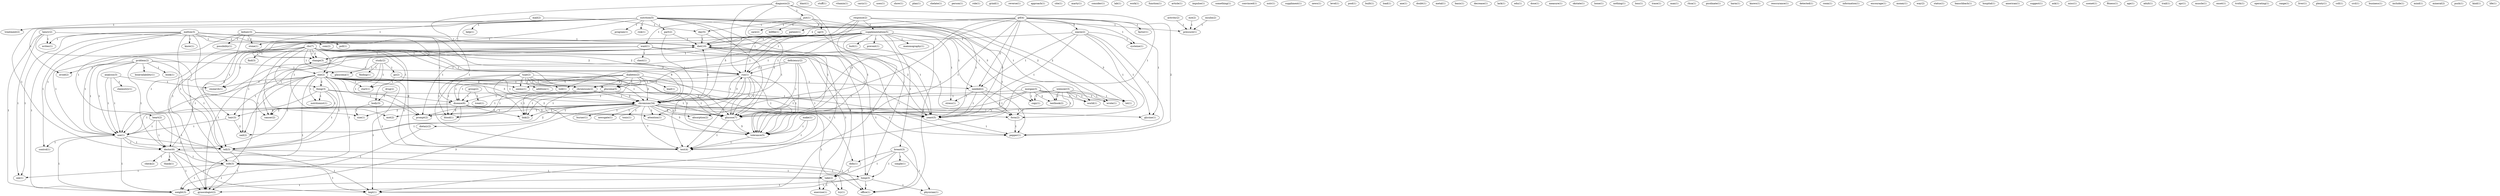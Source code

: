 digraph G {
  nutrition [ label="nutrition(5)" ];
  avoid [ label="avoid(2)" ];
  help [ label="help(1)" ];
  program [ label="program(1)" ];
  risk [ label="risk(1)" ];
  treatment [ label="treatment(2)" ];
  part [ label="part(2)" ];
  change [ label="change(1)" ];
  copy [ label="copy(1)" ];
  doctor [ label="doctor(6)" ];
  glucose [ label="glucose(7)" ];
  change [ label="change(3)" ];
  tolerance [ label="tolerance(5)" ];
  textbook [ label="textbook(2)" ];
  world [ label="world(1)" ];
  wrote [ label="wrote(1)" ];
  lot [ label="lot(1)" ];
  blast [ label="blast(1)" ];
  stuff [ label="stuff(1)" ];
  vitamin [ label="vitamin(1)" ];
  carry [ label="carry(1)" ];
  uses [ label="uses(1)" ];
  problem [ label="problem(2)" ];
  book [ label="book(1)" ];
  use [ label="use(2)" ];
  bioavailability [ label="bioavailability(1)" ];
  one [ label="one(2)" ];
  use [ label="use(1)" ];
  tell [ label="tell(3)" ];
  show [ label="show(1)" ];
  plan [ label="plan(1)" ];
  put [ label="put(1)" ];
  patient [ label="patient(1)" ];
  ug [ label="ug(3)" ];
  care [ label="care(2)" ];
  killfile [ label="killfile(1)" ];
  day [ label="day(5)" ];
  want [ label="want(1)" ];
  yeast [ label="yeast(5)" ];
  chelate [ label="chelate(1)" ];
  study [ label="study(2)" ];
  go [ label="go(2)" ];
  finding [ label="finding(1)" ];
  start [ label="start(1)" ];
  glaucoma [ label="glaucoma(1)" ];
  prompt [ label="prompt(2)" ];
  analysis [ label="analysis(3)" ];
  chemistry [ label="chemistry(1)" ];
  research [ label="research(1)" ];
  diet [ label="diet(10)" ];
  person [ label="person(1)" ];
  role [ label="role(1)" ];
  grind [ label="grind(1)" ];
  reverse [ label="reverse(1)" ];
  approach [ label="approach(1)" ];
  weinsier [ label="weinsier(3)" ];
  chromium [ label="chromium(34)" ];
  cite [ label="cite(1)" ];
  marty [ label="marty(1)" ];
  consider [ label="consider(1)" ];
  response [ label="response(2)" ];
  supplementation [ label="supplementation(5)" ];
  run [ label="run(1)" ];
  pressure [ label="pressure(1)" ];
  run [ label="run(1)" ];
  test [ label="test(4)" ];
  lab [ label="lab(1)" ];
  work [ label="work(1)" ];
  function [ label="function(1)" ];
  article [ label="article(1)" ];
  impulse [ label="impulse(1)" ];
  something [ label="something(1)" ];
  convinced [ label="convinced(1)" ];
  nutr [ label="nutr(1)" ];
  suppliment [ label="suppliment(1)" ];
  kidney [ label="kidney(3)" ];
  stone [ label="stone(1)" ];
  heart [ label="heart(2)" ];
  possibility [ label="possibility(1)" ];
  disease [ label="disease(6)" ];
  cancer [ label="cancer(2)" ];
  news [ label="news(1)" ];
  level [ label="level(1)" ];
  pool [ label="pool(1)" ];
  built [ label="built(1)" ];
  load [ label="load(1)" ];
  axe [ label="axe(1)" ];
  doubt [ label="doubt(1)" ];
  metal [ label="metal(1)" ];
  basis [ label="basis(1)" ];
  butt [ label="butt(1)" ];
  prevent [ label="prevent(1)" ];
  breast [ label="breast(3)" ];
  needed [ label="needed(2)" ];
  told [ label="told(1)" ];
  glucoma [ label="glucoma(5)" ];
  stress [ label="stress(1)" ];
  mammography [ label="mammography(1)" ];
  attention [ label="attention(1)" ];
  wife [ label="wife(3)" ];
  lump [ label="lump(3)" ];
  gynocologist [ label="gynocologist(2)" ];
  kept [ label="kept(1)" ];
  office [ label="office(1)" ];
  mail [ label="mail(2)" ];
  decrease [ label="decrease(1)" ];
  lack [ label="lack(1)" ];
  gtf [ label="gtf(4)" ];
  niacin [ label="niacin(2)" ];
  cysteine [ label="cysteine(1)" ];
  absorption [ label="absorption(2)" ];
  factor [ label="factor(1)" ];
  form [ label="form(2)" ];
  pepper [ label="pepper(1)" ];
  glycine [ label="glycine(1)" ];
  edu [ label="edu(1)" ];
  deficiency [ label="deficiency(2)" ];
  dose [ label="dose(1)" ];
  measure [ label="measure(1)" ];
  okstate [ label="okstate(1)" ];
  loose [ label="loose(1)" ];
  nothing [ label="nothing(1)" ];
  loss [ label="loss(1)" ];
  trace [ label="trace(1)" ];
  man [ label="man(1)" ];
  control [ label="control(1)" ];
  weight [ label="weight(3)" ];
  rhca [ label="rhca(1)" ];
  rbc [ label="rbc(7)" ];
  chromiuum [ label="chromiuum(2)" ];
  hair [ label="hair(3)" ];
  body [ label="body(3)" ];
  thing [ label="thing(3)" ];
  nail [ label="nail(2)" ];
  size [ label="size(1)" ];
  find [ label="find(3)" ];
  melton [ label="melton(3)" ];
  com [ label="com(2)" ];
  poll [ label="poll(1)" ];
  mot [ label="mot(2)" ];
  know [ label="know(1)" ];
  writes [ label="writes(1)" ];
  see [ label="see(1)" ];
  diabetes [ label="diabetes(2)" ];
  lead [ label="lead(1)" ];
  link [ label="link(2)" ];
  seems [ label="seems(1)" ];
  blood [ label="blood(1)" ];
  picolinate [ label="picolinate(1)" ];
  harm [ label="harm(1)" ];
  knows [ label="knows(1)" ];
  morgan [ label="morgan(3)" ];
  reoccurance [ label="reoccurance(1)" ];
  detected [ label="detected(1)" ];
  room [ label="room(1)" ];
  information [ label="information(1)" ];
  didn [ label="didn(1)" ];
  nutritionist [ label="nutritionist(1)" ];
  encourage [ label="encourage(1)" ];
  activity [ label="activity(2)" ];
  drug [ label="drug(2)" ];
  simple [ label="simple(1)" ];
  take [ label="take(2)" ];
  physician [ label="physician(1)" ];
  group [ label="group(2)" ];
  treat [ label="treat(1)" ];
  money [ label="money(1)" ];
  way [ label="way(2)" ];
  status [ label="status(1)" ];
  eye [ label="eye(2)" ];
  type [ label="type(2)" ];
  addition [ label="addition(1)" ];
  banschbach [ label="banschbach(1)" ];
  exercise [ label="exercise(1)" ];
  chest [ label="chest(1)" ];
  hospital [ label="hospital(1)" ];
  insulin [ label="insulin(2)" ];
  american [ label="american(1)" ];
  suggest [ label="suggest(1)" ];
  burner [ label="burner(1)" ];
  newsgate [ label="newsgate(1)" ];
  dietary [ label="dietary(2)" ];
  toxic [ label="toxic(1)" ];
  try [ label="try(1)" ];
  ask [ label="ask(1)" ];
  misc [ label="misc(1)" ];
  check [ label="check(2)" ];
  thank [ label="thank(1)" ];
  usenet [ label="usenet(1)" ];
  fitness [ label="fitness(1)" ];
  age [ label="age(1)" ];
  adult [ label="adult(1)" ];
  diagnosis [ label="diagnosis(2)" ];
  put [ label="put(1)" ];
  trail [ label="trail(1)" ];
  apr [ label="apr(1)" ];
  henry [ label="henry(2)" ];
  muscle [ label="muscle(1)" ];
  onset [ label="onset(1)" ];
  truth [ label="truth(1)" ];
  operating [ label="operating(1)" ];
  range [ label="range(1)" ];
  liver [ label="liver(1)" ];
  plenty [ label="plenty(1)" ];
  make [ label="make(1)" ];
  coll [ label="coll(1)" ];
  crcl [ label="crcl(1)" ];
  business [ label="business(1)" ];
  include [ label="include(1)" ];
  mind [ label="mind(1)" ];
  mineral [ label="mineral(2)" ];
  push [ label="push(1)" ];
  kind [ label="kind(1)" ];
  life [ label="life(1)" ];
  nutrition -> avoid [ label="1" ];
  nutrition -> help [ label="1" ];
  nutrition -> program [ label="1" ];
  nutrition -> risk [ label="1" ];
  nutrition -> treatment [ label="1" ];
  nutrition -> part [ label="1" ];
  nutrition -> change [ label="1" ];
  nutrition -> copy [ label="1" ];
  nutrition -> doctor [ label="1" ];
  nutrition -> glucose [ label="1" ];
  nutrition -> change [ label="1" ];
  nutrition -> tolerance [ label="1" ];
  nutrition -> textbook [ label="3" ];
  nutrition -> world [ label="1" ];
  nutrition -> wrote [ label="2" ];
  nutrition -> lot [ label="2" ];
  problem -> avoid [ label="1" ];
  problem -> book [ label="1" ];
  problem -> use [ label="1" ];
  problem -> bioavailability [ label="1" ];
  problem -> one [ label="1" ];
  problem -> doctor [ label="1" ];
  problem -> use [ label="1" ];
  problem -> tell [ label="1" ];
  put -> patient [ label="1" ];
  put -> ug [ label="1" ];
  put -> care [ label="1" ];
  put -> killfile [ label="1" ];
  put -> day [ label="1" ];
  put -> want [ label="1" ];
  put -> yeast [ label="1" ];
  study -> go [ label="1" ];
  study -> finding [ label="1" ];
  study -> start [ label="1" ];
  study -> glaucoma [ label="1" ];
  study -> prompt [ label="1" ];
  analysis -> chemistry [ label="1" ];
  analysis -> use [ label="1" ];
  analysis -> research [ label="1" ];
  analysis -> use [ label="1" ];
  ug -> yeast [ label="1" ];
  ug -> diet [ label="1" ];
  weinsier -> copy [ label="1" ];
  weinsier -> chromium [ label="1" ];
  weinsier -> glucose [ label="1" ];
  weinsier -> tolerance [ label="1" ];
  weinsier -> textbook [ label="2" ];
  weinsier -> world [ label="1" ];
  weinsier -> wrote [ label="1" ];
  weinsier -> lot [ label="1" ];
  response -> supplementation [ label="1" ];
  response -> run [ label="1" ];
  response -> pressure [ label="1" ];
  response -> run [ label="1" ];
  response -> tolerance [ label="1" ];
  response -> test [ label="1" ];
  kidney -> stone [ label="1" ];
  kidney -> heart [ label="1" ];
  kidney -> possibility [ label="1" ];
  kidney -> disease [ label="1" ];
  kidney -> diet [ label="1" ];
  kidney -> cancer [ label="1" ];
  go -> start [ label="1" ];
  go -> chromium [ label="1" ];
  supplementation -> butt [ label="1" ];
  supplementation -> prevent [ label="1" ];
  supplementation -> one [ label="1" ];
  supplementation -> breast [ label="1" ];
  supplementation -> needed [ label="1" ];
  supplementation -> told [ label="1" ];
  supplementation -> glucoma [ label="1" ];
  supplementation -> stress [ label="1" ];
  supplementation -> mammography [ label="1" ];
  supplementation -> attention [ label="1" ];
  supplementation -> doctor [ label="1" ];
  supplementation -> wife [ label="1" ];
  supplementation -> diet [ label="1" ];
  supplementation -> prompt [ label="1" ];
  supplementation -> lump [ label="1" ];
  supplementation -> gynocologist [ label="1" ];
  supplementation -> kept [ label="1" ];
  supplementation -> office [ label="1" ];
  mail -> day [ label="1" ];
  mail -> stone [ label="1" ];
  gtf -> niacin [ label="3" ];
  gtf -> cysteine [ label="1" ];
  gtf -> needed [ label="2" ];
  gtf -> chromium [ label="5" ];
  gtf -> absorption [ label="1" ];
  gtf -> factor [ label="1" ];
  gtf -> glucose [ label="1" ];
  gtf -> yeast [ label="3" ];
  gtf -> diet [ label="2" ];
  gtf -> tolerance [ label="1" ];
  gtf -> form [ label="3" ];
  gtf -> pepper [ label="2" ];
  gtf -> glycine [ label="1" ];
  niacin -> cysteine [ label="1" ];
  niacin -> needed [ label="1" ];
  niacin -> yeast [ label="1" ];
  niacin -> diet [ label="1" ];
  niacin -> form [ label="1" ];
  niacin -> pepper [ label="1" ];
  niacin -> glycine [ label="1" ];
  deficiency -> run [ label="1" ];
  deficiency -> run [ label="1" ];
  deficiency -> glucose [ label="1" ];
  deficiency -> tolerance [ label="1" ];
  deficiency -> test [ label="1" ];
  part -> chromium [ label="1" ];
  part -> diet [ label="1" ];
  use -> control [ label="1" ];
  use -> chromium [ label="1" ];
  use -> doctor [ label="1" ];
  use -> diet [ label="1" ];
  use -> weight [ label="1" ];
  use -> tell [ label="1" ];
  rbc -> one [ label="3" ];
  rbc -> run [ label="2" ];
  rbc -> glucoma [ label="1" ];
  rbc -> chromiuum [ label="1" ];
  rbc -> glaucoma [ label="1" ];
  rbc -> change [ label="1" ];
  rbc -> research [ label="1" ];
  rbc -> chromium [ label="6" ];
  rbc -> hair [ label="2" ];
  rbc -> body [ label="1" ];
  rbc -> thing [ label="1" ];
  rbc -> run [ label="2" ];
  rbc -> nail [ label="1" ];
  rbc -> yeast [ label="1" ];
  rbc -> change [ label="1" ];
  rbc -> size [ label="1" ];
  rbc -> test [ label="2" ];
  rbc -> find [ label="1" ];
  melton -> com [ label="1" ];
  melton -> poll [ label="1" ];
  melton -> control [ label="1" ];
  melton -> chromium [ label="2" ];
  melton -> use [ label="1" ];
  melton -> wife [ label="1" ];
  melton -> mot [ label="1" ];
  melton -> know [ label="1" ];
  melton -> diet [ label="1" ];
  melton -> weight [ label="1" ];
  melton -> tell [ label="1" ];
  melton -> writes [ label="1" ];
  melton -> see [ label="1" ];
  diabetes -> lead [ label="1" ];
  diabetes -> glucoma [ label="1" ];
  diabetes -> chromiuum [ label="1" ];
  diabetes -> chromium [ label="2" ];
  diabetes -> disease [ label="1" ];
  diabetes -> link [ label="1" ];
  diabetes -> seems [ label="1" ];
  diabetes -> glucose [ label="1" ];
  diabetes -> blood [ label="1" ];
  day -> yeast [ label="2" ];
  day -> diet [ label="1" ];
  morgan -> copy [ label="1" ];
  morgan -> chromium [ label="1" ];
  morgan -> glucose [ label="1" ];
  morgan -> tolerance [ label="1" ];
  morgan -> textbook [ label="2" ];
  morgan -> world [ label="1" ];
  morgan -> wrote [ label="1" ];
  morgan -> lot [ label="1" ];
  one -> needed [ label="1" ];
  one -> start [ label="1" ];
  one -> told [ label="1" ];
  one -> didn [ label="1" ];
  one -> research [ label="1" ];
  one -> chromium [ label="3" ];
  one -> hair [ label="1" ];
  one -> doctor [ label="1" ];
  one -> thing [ label="2" ];
  one -> use [ label="1" ];
  one -> wife [ label="1" ];
  one -> nutritionist [ label="1" ];
  one -> seems [ label="2" ];
  one -> nail [ label="1" ];
  one -> glucose [ label="2" ];
  one -> yeast [ label="1" ];
  one -> prompt [ label="1" ];
  one -> tell [ label="1" ];
  one -> gynocologist [ label="1" ];
  one -> tolerance [ label="2" ];
  one -> kept [ label="1" ];
  one -> test [ label="1" ];
  activity -> pressure [ label="1" ];
  drug -> body [ label="1" ];
  breast -> didn [ label="1" ];
  breast -> simple [ label="1" ];
  breast -> take [ label="1" ];
  breast -> lump [ label="1" ];
  breast -> physician [ label="1" ];
  group -> treat [ label="1" ];
  group -> disease [ label="1" ];
  eye -> pressure [ label="1" ];
  type -> glucoma [ label="1" ];
  type -> chromiuum [ label="1" ];
  type -> chromium [ label="1" ];
  type -> disease [ label="1" ];
  type -> link [ label="1" ];
  type -> seems [ label="1" ];
  type -> addition [ label="1" ];
  type -> blood [ label="1" ];
  type -> tolerance [ label="1" ];
  run -> chromiuum [ label="1" ];
  run -> chromium [ label="1" ];
  run -> glucose [ label="1" ];
  run -> tolerance [ label="1" ];
  run -> test [ label="1" ];
  needed -> stress [ label="1" ];
  needed -> yeast [ label="1" ];
  needed -> form [ label="1" ];
  needed -> pepper [ label="1" ];
  glucoma -> chromium [ label="2" ];
  glucoma -> attention [ label="1" ];
  glucoma -> link [ label="1" ];
  glucoma -> glucose [ label="1" ];
  glucoma -> prompt [ label="1" ];
  glucoma -> blood [ label="1" ];
  chromiuum -> chromium [ label="1" ];
  chromiuum -> disease [ label="1" ];
  chromiuum -> link [ label="1" ];
  chromiuum -> glucose [ label="1" ];
  chromiuum -> blood [ label="1" ];
  didn -> take [ label="1" ];
  want -> change [ label="1" ];
  want -> take [ label="1" ];
  want -> exercise [ label="1" ];
  want -> change [ label="1" ];
  want -> chest [ label="1" ];
  heart -> doctor [ label="1" ];
  heart -> use [ label="1" ];
  heart -> tell [ label="1" ];
  change -> run [ label="1" ];
  insulin -> pressure [ label="1" ];
  chromium -> hair [ label="4" ];
  chromium -> absorption [ label="2" ];
  chromium -> burner [ label="1" ];
  chromium -> attention [ label="1" ];
  chromium -> mot [ label="1" ];
  chromium -> newsgate [ label="1" ];
  chromium -> link [ label="1" ];
  chromium -> run [ label="3" ];
  chromium -> nail [ label="2" ];
  chromium -> glucose [ label="3" ];
  chromium -> yeast [ label="3" ];
  chromium -> diet [ label="2" ];
  chromium -> prompt [ label="1" ];
  chromium -> dietary [ label="1" ];
  chromium -> weight [ label="3" ];
  chromium -> size [ label="2" ];
  chromium -> tolerance [ label="3" ];
  chromium -> toxic [ label="1" ];
  chromium -> form [ label="1" ];
  chromium -> pepper [ label="1" ];
  chromium -> glycine [ label="1" ];
  chromium -> test [ label="7" ];
  chromium -> try [ label="1" ];
  hair -> use [ label="1" ];
  hair -> nail [ label="2" ];
  body -> size [ label="1" ];
  body -> test [ label="1" ];
  doctor -> wife [ label="1" ];
  doctor -> check [ label="1" ];
  doctor -> change [ label="1" ];
  doctor -> gynocologist [ label="1" ];
  doctor -> thank [ label="1" ];
  doctor -> kept [ label="1" ];
  doctor -> office [ label="1" ];
  thing -> use [ label="1" ];
  thing -> nutritionist [ label="1" ];
  thing -> disease [ label="1" ];
  thing -> yeast [ label="1" ];
  thing -> tell [ label="1" ];
  thing -> cancer [ label="1" ];
  use -> diet [ label="1" ];
  use -> weight [ label="1" ];
  use -> tell [ label="1" ];
  wife -> take [ label="1" ];
  wife -> diet [ label="1" ];
  wife -> lump [ label="1" ];
  wife -> weight [ label="1" ];
  wife -> gynocologist [ label="1" ];
  wife -> kept [ label="1" ];
  wife -> see [ label="1" ];
  take -> exercise [ label="1" ];
  take -> weight [ label="1" ];
  take -> try [ label="1" ];
  diagnosis -> run [ label="1" ];
  diagnosis -> glucose [ label="1" ];
  diagnosis -> yeast [ label="1" ];
  diagnosis -> put [ label="1" ];
  diagnosis -> tolerance [ label="1" ];
  diagnosis -> test [ label="1" ];
  disease -> link [ label="3" ];
  disease -> glucose [ label="3" ];
  disease -> tell [ label="1" ];
  disease -> blood [ label="3" ];
  disease -> cancer [ label="2" ];
  henry -> diet [ label="1" ];
  henry -> weight [ label="1" ];
  henry -> tell [ label="1" ];
  henry -> writes [ label="1" ];
  henry -> see [ label="1" ];
  run -> glucose [ label="1" ];
  run -> tolerance [ label="1" ];
  run -> test [ label="1" ];
  glucose -> tolerance [ label="5" ];
  glucose -> test [ label="1" ];
  yeast -> diet [ label="1" ];
  yeast -> pepper [ label="1" ];
  diet -> lump [ label="1" ];
  diet -> change [ label="1" ];
  diet -> gynocologist [ label="1" ];
  diet -> kept [ label="1" ];
  diet -> form [ label="1" ];
  diet -> pepper [ label="1" ];
  diet -> cancer [ label="1" ];
  diet -> office [ label="1" ];
  lump -> gynocologist [ label="1" ];
  lump -> kept [ label="1" ];
  lump -> physician [ label="1" ];
  lump -> office [ label="1" ];
  dietary -> weight [ label="1" ];
  tell -> gynocologist [ label="1" ];
  tell -> kept [ label="1" ];
  tell -> office [ label="1" ];
  make -> tolerance [ label="1" ];
  make -> test [ label="1" ];
  tolerance -> test [ label="1" ];
  form -> pepper [ label="1" ];
}
